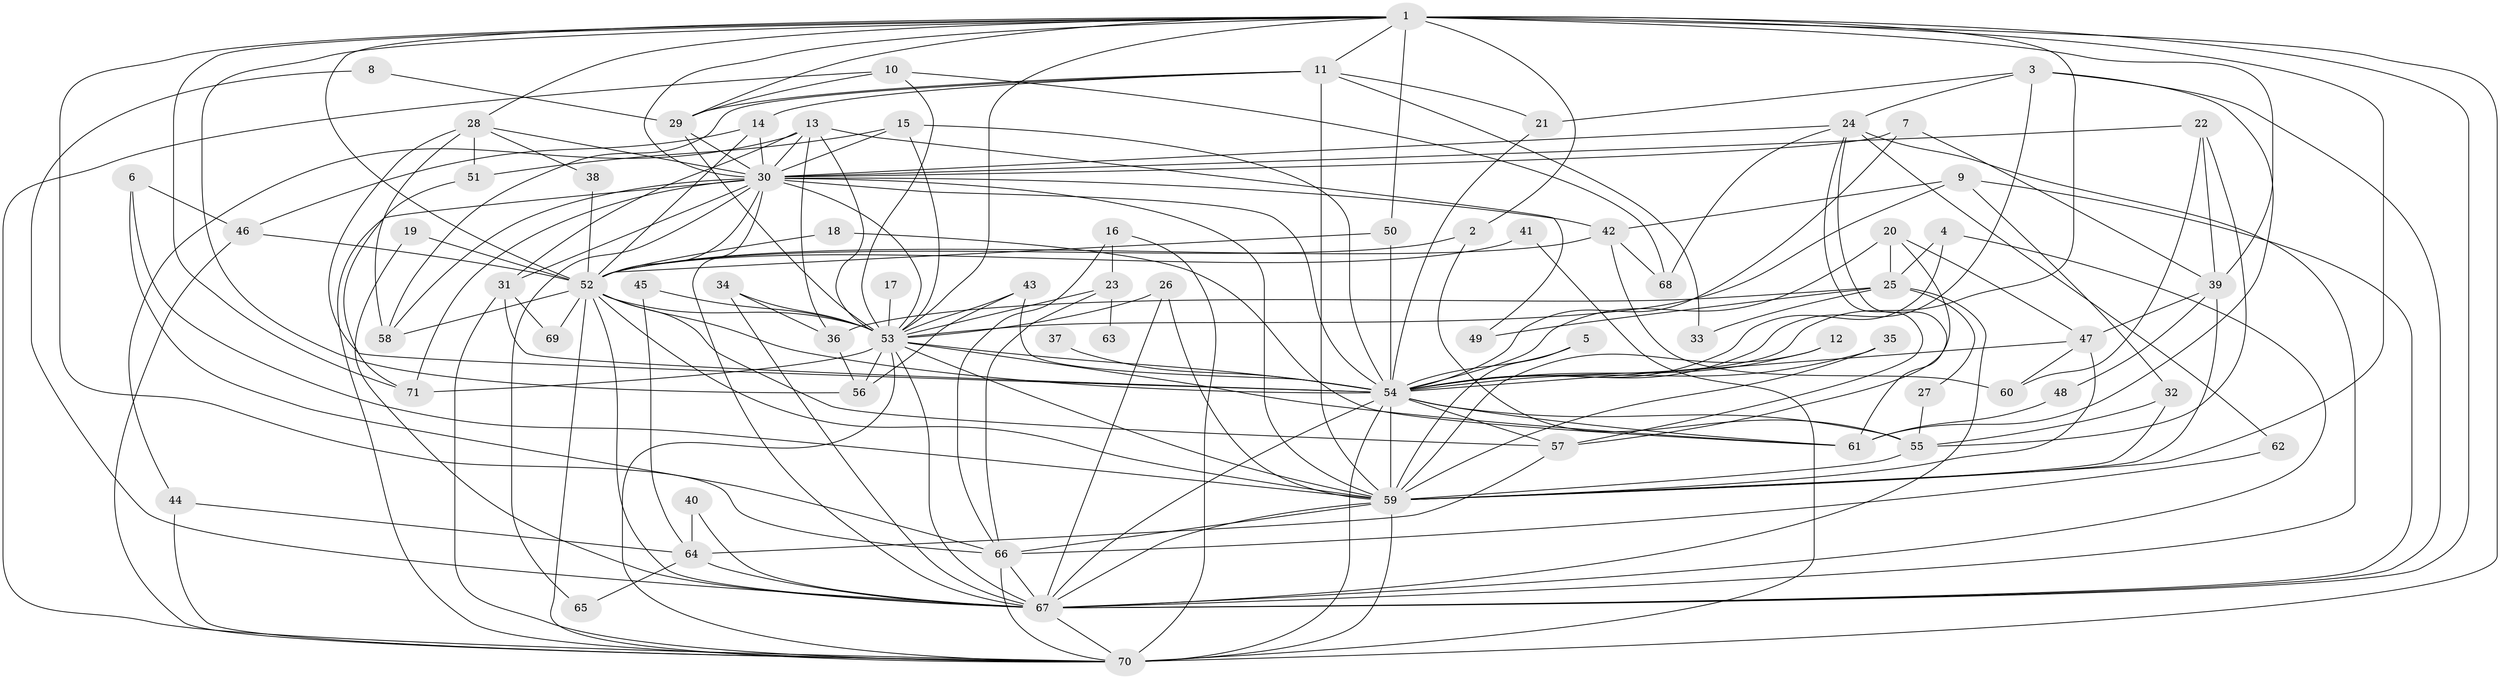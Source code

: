 // original degree distribution, {28: 0.007042253521126761, 27: 0.014084507042253521, 37: 0.007042253521126761, 13: 0.007042253521126761, 17: 0.014084507042253521, 23: 0.007042253521126761, 25: 0.007042253521126761, 16: 0.007042253521126761, 3: 0.2323943661971831, 5: 0.035211267605633804, 7: 0.035211267605633804, 2: 0.528169014084507, 9: 0.007042253521126761, 4: 0.04225352112676056, 6: 0.035211267605633804, 8: 0.014084507042253521}
// Generated by graph-tools (version 1.1) at 2025/36/03/04/25 23:36:31]
// undirected, 71 vertices, 189 edges
graph export_dot {
  node [color=gray90,style=filled];
  1;
  2;
  3;
  4;
  5;
  6;
  7;
  8;
  9;
  10;
  11;
  12;
  13;
  14;
  15;
  16;
  17;
  18;
  19;
  20;
  21;
  22;
  23;
  24;
  25;
  26;
  27;
  28;
  29;
  30;
  31;
  32;
  33;
  34;
  35;
  36;
  37;
  38;
  39;
  40;
  41;
  42;
  43;
  44;
  45;
  46;
  47;
  48;
  49;
  50;
  51;
  52;
  53;
  54;
  55;
  56;
  57;
  58;
  59;
  60;
  61;
  62;
  63;
  64;
  65;
  66;
  67;
  68;
  69;
  70;
  71;
  1 -- 2 [weight=1.0];
  1 -- 11 [weight=1.0];
  1 -- 28 [weight=1.0];
  1 -- 29 [weight=1.0];
  1 -- 30 [weight=2.0];
  1 -- 39 [weight=1.0];
  1 -- 50 [weight=1.0];
  1 -- 52 [weight=3.0];
  1 -- 53 [weight=2.0];
  1 -- 54 [weight=2.0];
  1 -- 56 [weight=1.0];
  1 -- 59 [weight=4.0];
  1 -- 66 [weight=1.0];
  1 -- 67 [weight=3.0];
  1 -- 70 [weight=2.0];
  1 -- 71 [weight=1.0];
  2 -- 52 [weight=1.0];
  2 -- 55 [weight=1.0];
  3 -- 21 [weight=1.0];
  3 -- 24 [weight=1.0];
  3 -- 54 [weight=1.0];
  3 -- 61 [weight=1.0];
  3 -- 67 [weight=1.0];
  4 -- 25 [weight=1.0];
  4 -- 54 [weight=1.0];
  4 -- 67 [weight=1.0];
  5 -- 54 [weight=1.0];
  5 -- 59 [weight=1.0];
  6 -- 46 [weight=1.0];
  6 -- 59 [weight=2.0];
  6 -- 66 [weight=1.0];
  7 -- 30 [weight=1.0];
  7 -- 39 [weight=1.0];
  7 -- 54 [weight=1.0];
  8 -- 29 [weight=1.0];
  8 -- 67 [weight=1.0];
  9 -- 32 [weight=1.0];
  9 -- 42 [weight=1.0];
  9 -- 53 [weight=1.0];
  9 -- 67 [weight=1.0];
  10 -- 29 [weight=1.0];
  10 -- 53 [weight=1.0];
  10 -- 68 [weight=1.0];
  10 -- 70 [weight=1.0];
  11 -- 14 [weight=1.0];
  11 -- 21 [weight=1.0];
  11 -- 29 [weight=1.0];
  11 -- 33 [weight=1.0];
  11 -- 58 [weight=1.0];
  11 -- 59 [weight=1.0];
  12 -- 54 [weight=1.0];
  12 -- 59 [weight=1.0];
  13 -- 30 [weight=1.0];
  13 -- 31 [weight=1.0];
  13 -- 36 [weight=1.0];
  13 -- 44 [weight=1.0];
  13 -- 49 [weight=1.0];
  13 -- 53 [weight=1.0];
  14 -- 30 [weight=1.0];
  14 -- 46 [weight=1.0];
  14 -- 52 [weight=1.0];
  15 -- 30 [weight=1.0];
  15 -- 51 [weight=1.0];
  15 -- 53 [weight=1.0];
  15 -- 54 [weight=2.0];
  16 -- 23 [weight=1.0];
  16 -- 66 [weight=1.0];
  16 -- 70 [weight=1.0];
  17 -- 53 [weight=1.0];
  18 -- 52 [weight=1.0];
  18 -- 61 [weight=1.0];
  19 -- 52 [weight=1.0];
  19 -- 67 [weight=1.0];
  20 -- 25 [weight=2.0];
  20 -- 47 [weight=1.0];
  20 -- 54 [weight=1.0];
  20 -- 57 [weight=1.0];
  21 -- 54 [weight=1.0];
  22 -- 30 [weight=1.0];
  22 -- 39 [weight=1.0];
  22 -- 55 [weight=1.0];
  22 -- 60 [weight=1.0];
  23 -- 53 [weight=1.0];
  23 -- 63 [weight=1.0];
  23 -- 66 [weight=1.0];
  24 -- 30 [weight=1.0];
  24 -- 57 [weight=1.0];
  24 -- 61 [weight=1.0];
  24 -- 62 [weight=1.0];
  24 -- 67 [weight=1.0];
  24 -- 68 [weight=1.0];
  25 -- 27 [weight=1.0];
  25 -- 33 [weight=1.0];
  25 -- 36 [weight=1.0];
  25 -- 49 [weight=1.0];
  25 -- 67 [weight=1.0];
  26 -- 53 [weight=1.0];
  26 -- 59 [weight=2.0];
  26 -- 67 [weight=1.0];
  27 -- 55 [weight=1.0];
  28 -- 30 [weight=1.0];
  28 -- 38 [weight=1.0];
  28 -- 51 [weight=1.0];
  28 -- 54 [weight=2.0];
  28 -- 58 [weight=1.0];
  29 -- 30 [weight=1.0];
  29 -- 53 [weight=2.0];
  30 -- 31 [weight=2.0];
  30 -- 42 [weight=1.0];
  30 -- 52 [weight=1.0];
  30 -- 53 [weight=2.0];
  30 -- 54 [weight=3.0];
  30 -- 58 [weight=1.0];
  30 -- 59 [weight=2.0];
  30 -- 65 [weight=1.0];
  30 -- 67 [weight=2.0];
  30 -- 70 [weight=1.0];
  30 -- 71 [weight=2.0];
  31 -- 54 [weight=1.0];
  31 -- 69 [weight=1.0];
  31 -- 70 [weight=1.0];
  32 -- 55 [weight=1.0];
  32 -- 59 [weight=2.0];
  34 -- 36 [weight=1.0];
  34 -- 53 [weight=1.0];
  34 -- 67 [weight=1.0];
  35 -- 54 [weight=1.0];
  35 -- 59 [weight=1.0];
  36 -- 56 [weight=1.0];
  37 -- 54 [weight=1.0];
  38 -- 52 [weight=1.0];
  39 -- 47 [weight=1.0];
  39 -- 48 [weight=1.0];
  39 -- 59 [weight=2.0];
  40 -- 64 [weight=1.0];
  40 -- 67 [weight=1.0];
  41 -- 52 [weight=2.0];
  41 -- 70 [weight=1.0];
  42 -- 52 [weight=1.0];
  42 -- 60 [weight=1.0];
  42 -- 68 [weight=1.0];
  43 -- 53 [weight=1.0];
  43 -- 54 [weight=1.0];
  43 -- 56 [weight=1.0];
  44 -- 64 [weight=1.0];
  44 -- 70 [weight=1.0];
  45 -- 53 [weight=1.0];
  45 -- 64 [weight=1.0];
  46 -- 52 [weight=1.0];
  46 -- 70 [weight=1.0];
  47 -- 54 [weight=2.0];
  47 -- 59 [weight=3.0];
  47 -- 60 [weight=1.0];
  48 -- 61 [weight=1.0];
  50 -- 52 [weight=1.0];
  50 -- 54 [weight=1.0];
  51 -- 71 [weight=1.0];
  52 -- 53 [weight=1.0];
  52 -- 54 [weight=3.0];
  52 -- 57 [weight=1.0];
  52 -- 58 [weight=1.0];
  52 -- 59 [weight=2.0];
  52 -- 67 [weight=1.0];
  52 -- 69 [weight=1.0];
  52 -- 70 [weight=1.0];
  53 -- 54 [weight=1.0];
  53 -- 56 [weight=1.0];
  53 -- 59 [weight=3.0];
  53 -- 61 [weight=1.0];
  53 -- 67 [weight=1.0];
  53 -- 70 [weight=1.0];
  53 -- 71 [weight=1.0];
  54 -- 55 [weight=1.0];
  54 -- 57 [weight=1.0];
  54 -- 59 [weight=2.0];
  54 -- 61 [weight=1.0];
  54 -- 67 [weight=1.0];
  54 -- 70 [weight=2.0];
  55 -- 59 [weight=1.0];
  57 -- 64 [weight=1.0];
  59 -- 66 [weight=1.0];
  59 -- 67 [weight=3.0];
  59 -- 70 [weight=3.0];
  62 -- 66 [weight=1.0];
  64 -- 65 [weight=1.0];
  64 -- 67 [weight=3.0];
  66 -- 67 [weight=2.0];
  66 -- 70 [weight=1.0];
  67 -- 70 [weight=1.0];
}
